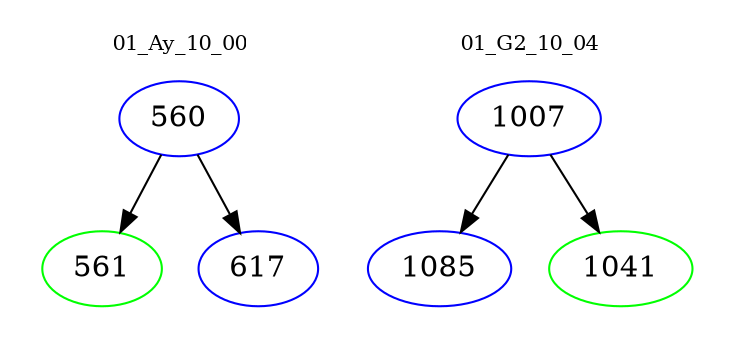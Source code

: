 digraph{
subgraph cluster_0 {
color = white
label = "01_Ay_10_00";
fontsize=10;
T0_560 [label="560", color="blue"]
T0_560 -> T0_561 [color="black"]
T0_561 [label="561", color="green"]
T0_560 -> T0_617 [color="black"]
T0_617 [label="617", color="blue"]
}
subgraph cluster_1 {
color = white
label = "01_G2_10_04";
fontsize=10;
T1_1007 [label="1007", color="blue"]
T1_1007 -> T1_1085 [color="black"]
T1_1085 [label="1085", color="blue"]
T1_1007 -> T1_1041 [color="black"]
T1_1041 [label="1041", color="green"]
}
}
